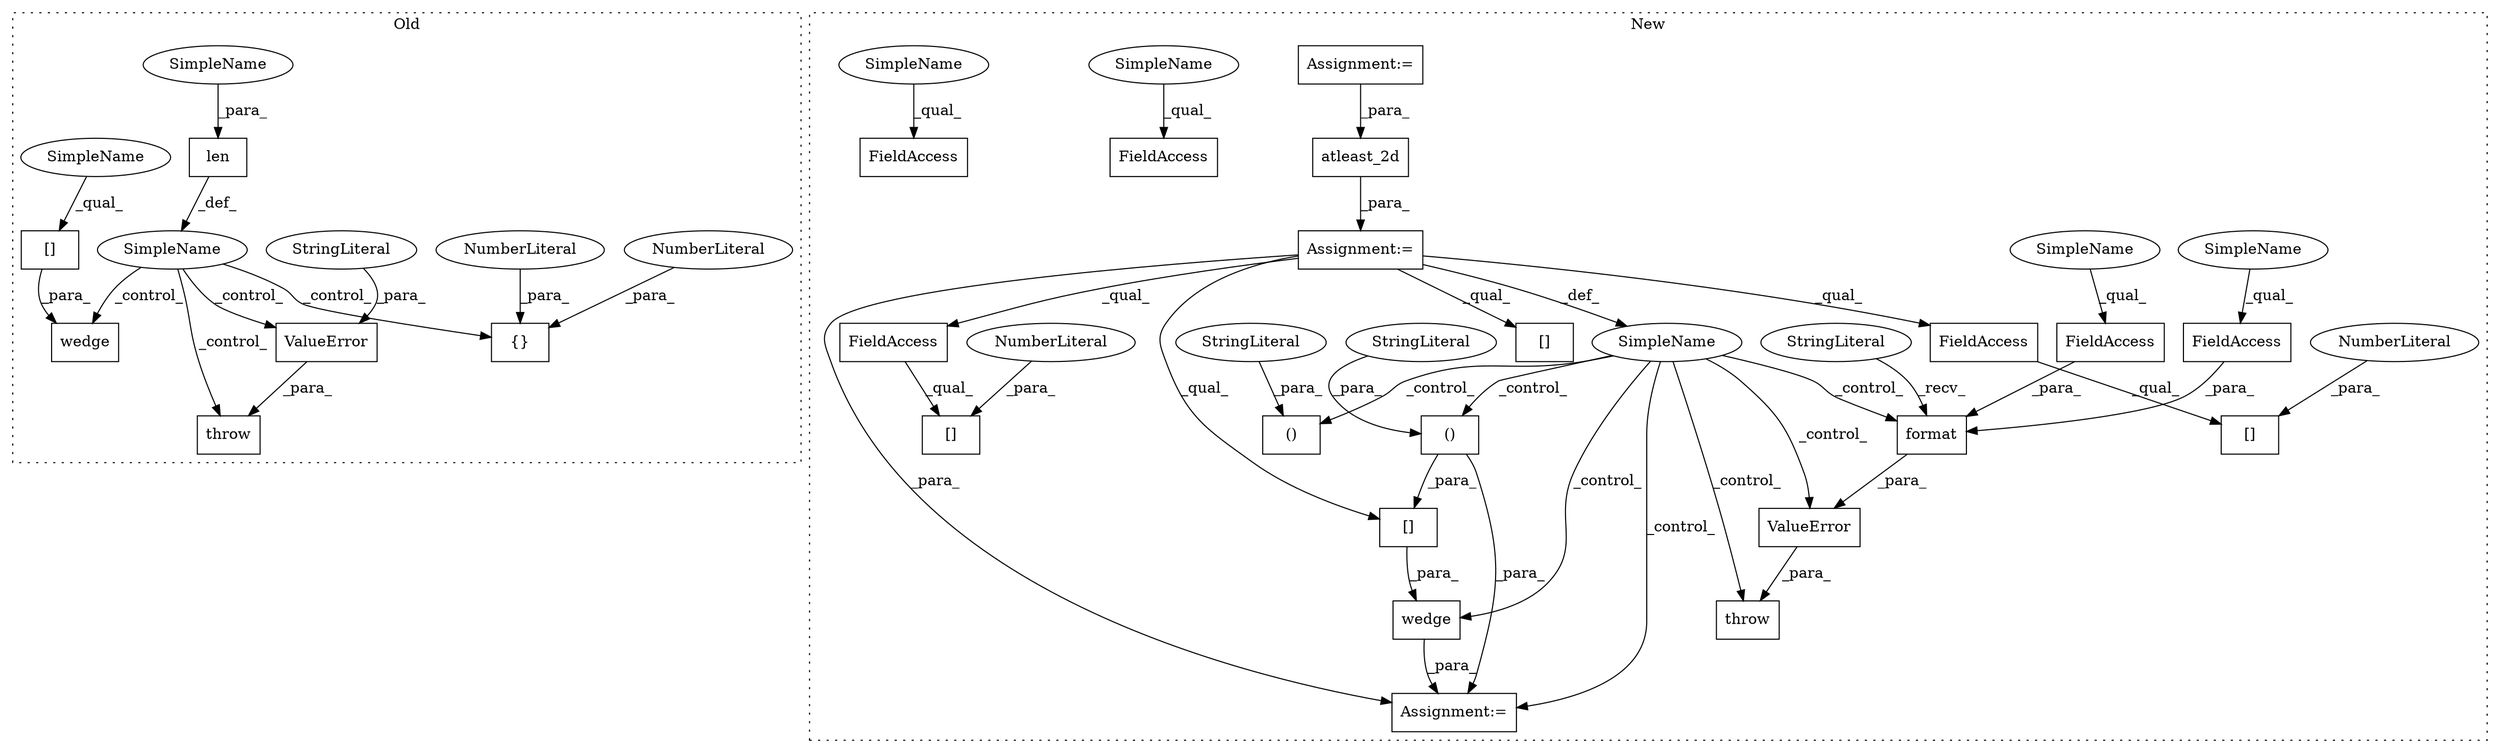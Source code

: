 digraph G {
subgraph cluster0 {
1 [label="len" a="32" s="1207,1213" l="4,1" shape="box"];
6 [label="wedge" a="32" s="1347,1358" l="6,1" shape="box"];
11 [label="ValueError" a="32" s="1241,1275" l="11,1" shape="box"];
12 [label="{}" a="4" s="1422,1428" l="1,1" shape="box"];
14 [label="[]" a="2" s="1353,1357" l="3,1" shape="box"];
15 [label="NumberLiteral" a="34" s="1425" l="1" shape="ellipse"];
16 [label="NumberLiteral" a="34" s="1427" l="1" shape="ellipse"];
24 [label="SimpleName" a="42" s="" l="" shape="ellipse"];
28 [label="StringLiteral" a="45" s="1252" l="23" shape="ellipse"];
29 [label="throw" a="53" s="1235" l="6" shape="box"];
41 [label="SimpleName" a="42" s="1353" l="2" shape="ellipse"];
42 [label="SimpleName" a="42" s="1211" l="2" shape="ellipse"];
label = "Old";
style="dotted";
}
subgraph cluster1 {
2 [label="wedge" a="32" s="1535,1581" l="6,1" shape="box"];
3 [label="Assignment:=" a="7" s="1530" l="1" shape="box"];
4 [label="atleast_2d" a="32" s="1236,1249" l="11,1" shape="box"];
5 [label="()" a="106" s="1549" l="30" shape="box"];
7 [label="FieldAccess" a="22" s="1260" l="8" shape="box"];
8 [label="()" a="106" s="1596" l="61" shape="box"];
9 [label="FieldAccess" a="22" s="1407" l="8" shape="box"];
10 [label="ValueError" a="32" s="1298,1369" l="11,1" shape="box"];
13 [label="[]" a="2" s="1660,1715" l="8,2" shape="box"];
17 [label="format" a="32" s="1346,1368" l="7,1" shape="box"];
18 [label="[]" a="2" s="1541,1579" l="8,2" shape="box"];
19 [label="SimpleName" a="42" s="" l="" shape="ellipse"];
20 [label="[]" a="2" s="1260,1270" l="9,1" shape="box"];
21 [label="NumberLiteral" a="34" s="1269" l="1" shape="ellipse"];
22 [label="[]" a="2" s="1407,1417" l="9,1" shape="box"];
23 [label="NumberLiteral" a="34" s="1416" l="1" shape="ellipse"];
25 [label="StringLiteral" a="45" s="1641" l="16" shape="ellipse"];
26 [label="StringLiteral" a="45" s="1563" l="16" shape="ellipse"];
27 [label="StringLiteral" a="45" s="1309" l="36" shape="ellipse"];
30 [label="throw" a="53" s="1292" l="6" shape="box"];
31 [label="FieldAccess" a="22" s="1361" l="7" shape="box"];
32 [label="FieldAccess" a="22" s="1353" l="7" shape="box"];
33 [label="FieldAccess" a="22" s="1427" l="7" shape="box"];
34 [label="FieldAccess" a="22" s="1419" l="7" shape="box"];
35 [label="Assignment:=" a="7" s="1179" l="2" shape="box"];
36 [label="Assignment:=" a="7" s="1229" l="1" shape="box"];
37 [label="SimpleName" a="42" s="1361" l="3" shape="ellipse"];
38 [label="SimpleName" a="42" s="1353" l="3" shape="ellipse"];
39 [label="SimpleName" a="42" s="1419" l="3" shape="ellipse"];
40 [label="SimpleName" a="42" s="1427" l="3" shape="ellipse"];
label = "New";
style="dotted";
}
1 -> 24 [label="_def_"];
2 -> 3 [label="_para_"];
4 -> 36 [label="_para_"];
5 -> 3 [label="_para_"];
5 -> 18 [label="_para_"];
7 -> 20 [label="_qual_"];
9 -> 22 [label="_qual_"];
10 -> 30 [label="_para_"];
11 -> 29 [label="_para_"];
14 -> 6 [label="_para_"];
15 -> 12 [label="_para_"];
16 -> 12 [label="_para_"];
17 -> 10 [label="_para_"];
18 -> 2 [label="_para_"];
19 -> 17 [label="_control_"];
19 -> 2 [label="_control_"];
19 -> 10 [label="_control_"];
19 -> 3 [label="_control_"];
19 -> 5 [label="_control_"];
19 -> 8 [label="_control_"];
19 -> 30 [label="_control_"];
21 -> 20 [label="_para_"];
23 -> 22 [label="_para_"];
24 -> 6 [label="_control_"];
24 -> 11 [label="_control_"];
24 -> 12 [label="_control_"];
24 -> 29 [label="_control_"];
25 -> 8 [label="_para_"];
26 -> 5 [label="_para_"];
27 -> 17 [label="_recv_"];
28 -> 11 [label="_para_"];
31 -> 17 [label="_para_"];
32 -> 17 [label="_para_"];
35 -> 4 [label="_para_"];
36 -> 3 [label="_para_"];
36 -> 9 [label="_qual_"];
36 -> 19 [label="_def_"];
36 -> 13 [label="_qual_"];
36 -> 18 [label="_qual_"];
36 -> 7 [label="_qual_"];
37 -> 31 [label="_qual_"];
38 -> 32 [label="_qual_"];
39 -> 34 [label="_qual_"];
40 -> 33 [label="_qual_"];
41 -> 14 [label="_qual_"];
42 -> 1 [label="_para_"];
}